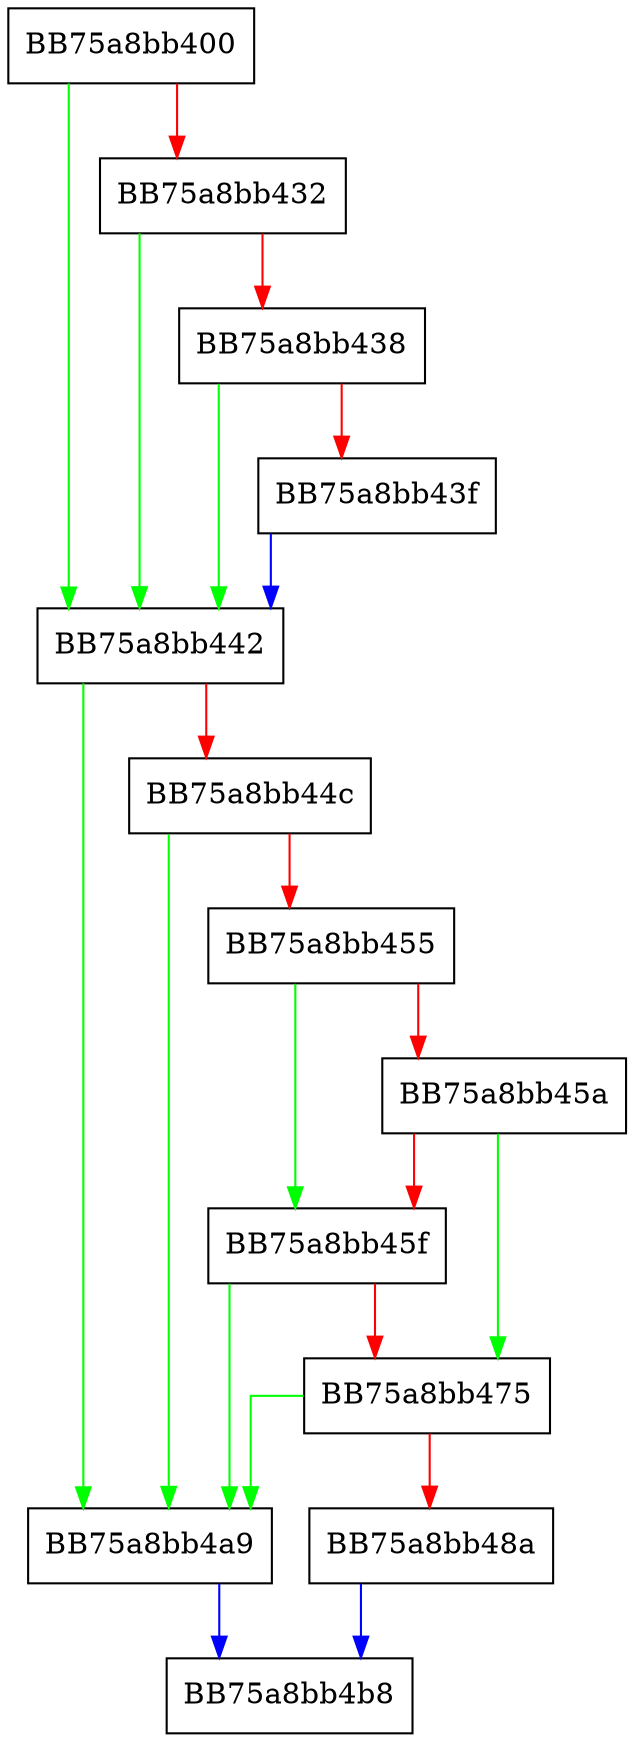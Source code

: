 digraph seekoff {
  node [shape="box"];
  graph [splines=ortho];
  BB75a8bb400 -> BB75a8bb442 [color="green"];
  BB75a8bb400 -> BB75a8bb432 [color="red"];
  BB75a8bb432 -> BB75a8bb442 [color="green"];
  BB75a8bb432 -> BB75a8bb438 [color="red"];
  BB75a8bb438 -> BB75a8bb442 [color="green"];
  BB75a8bb438 -> BB75a8bb43f [color="red"];
  BB75a8bb43f -> BB75a8bb442 [color="blue"];
  BB75a8bb442 -> BB75a8bb4a9 [color="green"];
  BB75a8bb442 -> BB75a8bb44c [color="red"];
  BB75a8bb44c -> BB75a8bb4a9 [color="green"];
  BB75a8bb44c -> BB75a8bb455 [color="red"];
  BB75a8bb455 -> BB75a8bb45f [color="green"];
  BB75a8bb455 -> BB75a8bb45a [color="red"];
  BB75a8bb45a -> BB75a8bb475 [color="green"];
  BB75a8bb45a -> BB75a8bb45f [color="red"];
  BB75a8bb45f -> BB75a8bb4a9 [color="green"];
  BB75a8bb45f -> BB75a8bb475 [color="red"];
  BB75a8bb475 -> BB75a8bb4a9 [color="green"];
  BB75a8bb475 -> BB75a8bb48a [color="red"];
  BB75a8bb48a -> BB75a8bb4b8 [color="blue"];
  BB75a8bb4a9 -> BB75a8bb4b8 [color="blue"];
}